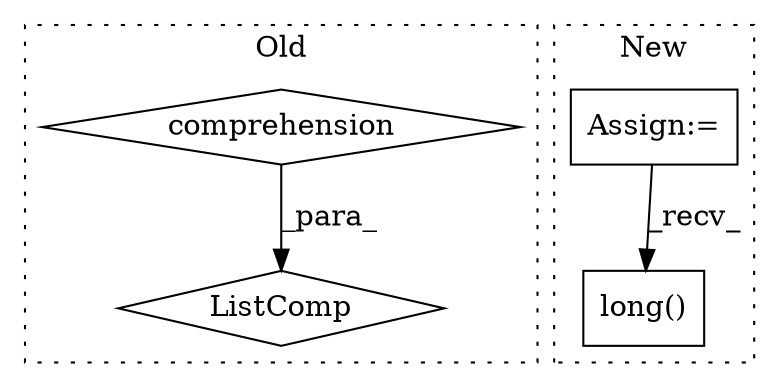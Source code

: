 digraph G {
subgraph cluster0 {
1 [label="ListComp" a="106" s="2081" l="33" shape="diamond"];
3 [label="comprehension" a="45" s="2084" l="3" shape="diamond"];
label = "Old";
style="dotted";
}
subgraph cluster1 {
2 [label="long()" a="75" s="2786" l="33" shape="box"];
4 [label="Assign:=" a="68" s="2701" l="3" shape="box"];
label = "New";
style="dotted";
}
3 -> 1 [label="_para_"];
4 -> 2 [label="_recv_"];
}